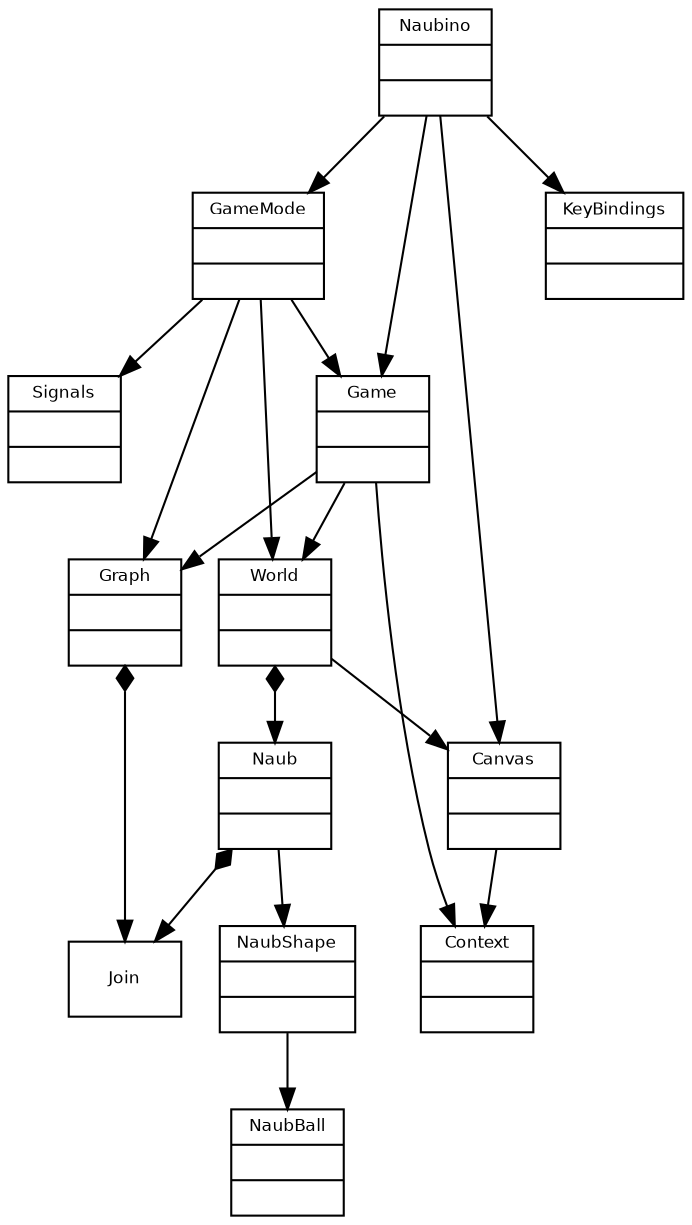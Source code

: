 digraph G {
  fontname = "Bitstream Vera Sans"
  fontsize = 8

  node [
    fontname = "Bitstream Vera Sans"
    fontsize = 8
    shape = "record"
  ]
  edge [
    fontname = "Bitstream Vera Sans"
    fontsize = 8
    arrowhead = "normal"
    arrowtail  = "none"
    dir = "both"
  ]

  Naubino [
    label="{Naubino||}"
  ]


  Game[
    label="{Game||}"
  ]
  
  Canvas[
    label="{Canvas||}"
  ]

  Ctx[
    label="{Context||}"
  ]
  
  KeyBindings[
    label="{KeyBindings||}"
  ]

  Signals[
    label="{Signals||}"
  ]

  World[
    label="{World||}"
  ]

  GameMode[
    label="{GameMode||}"
  ]

  The_Graph[
    label="{Graph||}"
  ]

  Naub[
    label="{Naub||}"
  ]

  NaubShape[
    label="{NaubShape||}"
  ]

  NaubBall[
    label="{NaubBall||}"
  ]

 Naubino -> Game 
 Naubino -> Canvas
 Naubino -> KeyBindings
 Naubino -> GameMode
 Canvas -> Ctx
 Game -> World
 Game -> The_Graph
 Game -> Ctx
 The_Graph -> Join [arrowtail = "diamond" ]

 GameMode -> Game
 GameMode -> The_Graph
 GameMode -> World
 GameMode -> Signals

 World -> Naub [arrowtail = "diamond" ]
 World -> Canvas

 Naub -> NaubShape
 NaubShape -> NaubBall
 Naub -> Join [arrowtail = "diamond" ]



}
